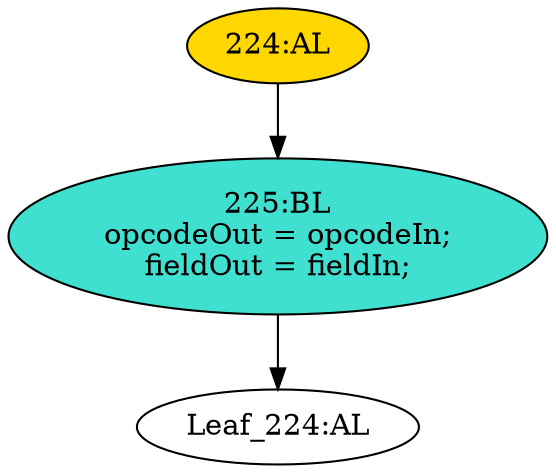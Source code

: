 strict digraph "" {
	node [label="\N"];
	"225:BL"	 [ast="<pyverilog.vparser.ast.Block object at 0x7ff9122698d0>",
		fillcolor=turquoise,
		label="225:BL
opcodeOut = opcodeIn;
fieldOut = fieldIn;",
		statements="[<pyverilog.vparser.ast.BlockingSubstitution object at 0x7ff912269550>, <pyverilog.vparser.ast.BlockingSubstitution object at 0x7ff912269790>]",
		style=filled,
		typ=Block];
	"Leaf_224:AL"	 [def_var="['fieldOut', 'opcodeOut']",
		label="Leaf_224:AL"];
	"225:BL" -> "Leaf_224:AL"	 [cond="[]",
		lineno=None];
	"224:AL"	 [ast="<pyverilog.vparser.ast.Always object at 0x7ff91298dad0>",
		clk_sens=True,
		fillcolor=gold,
		label="224:AL",
		sens="['clk']",
		statements="[]",
		style=filled,
		typ=Always,
		use_var="['opcodeIn', 'fieldIn']"];
	"224:AL" -> "225:BL"	 [cond="[]",
		lineno=None];
}
